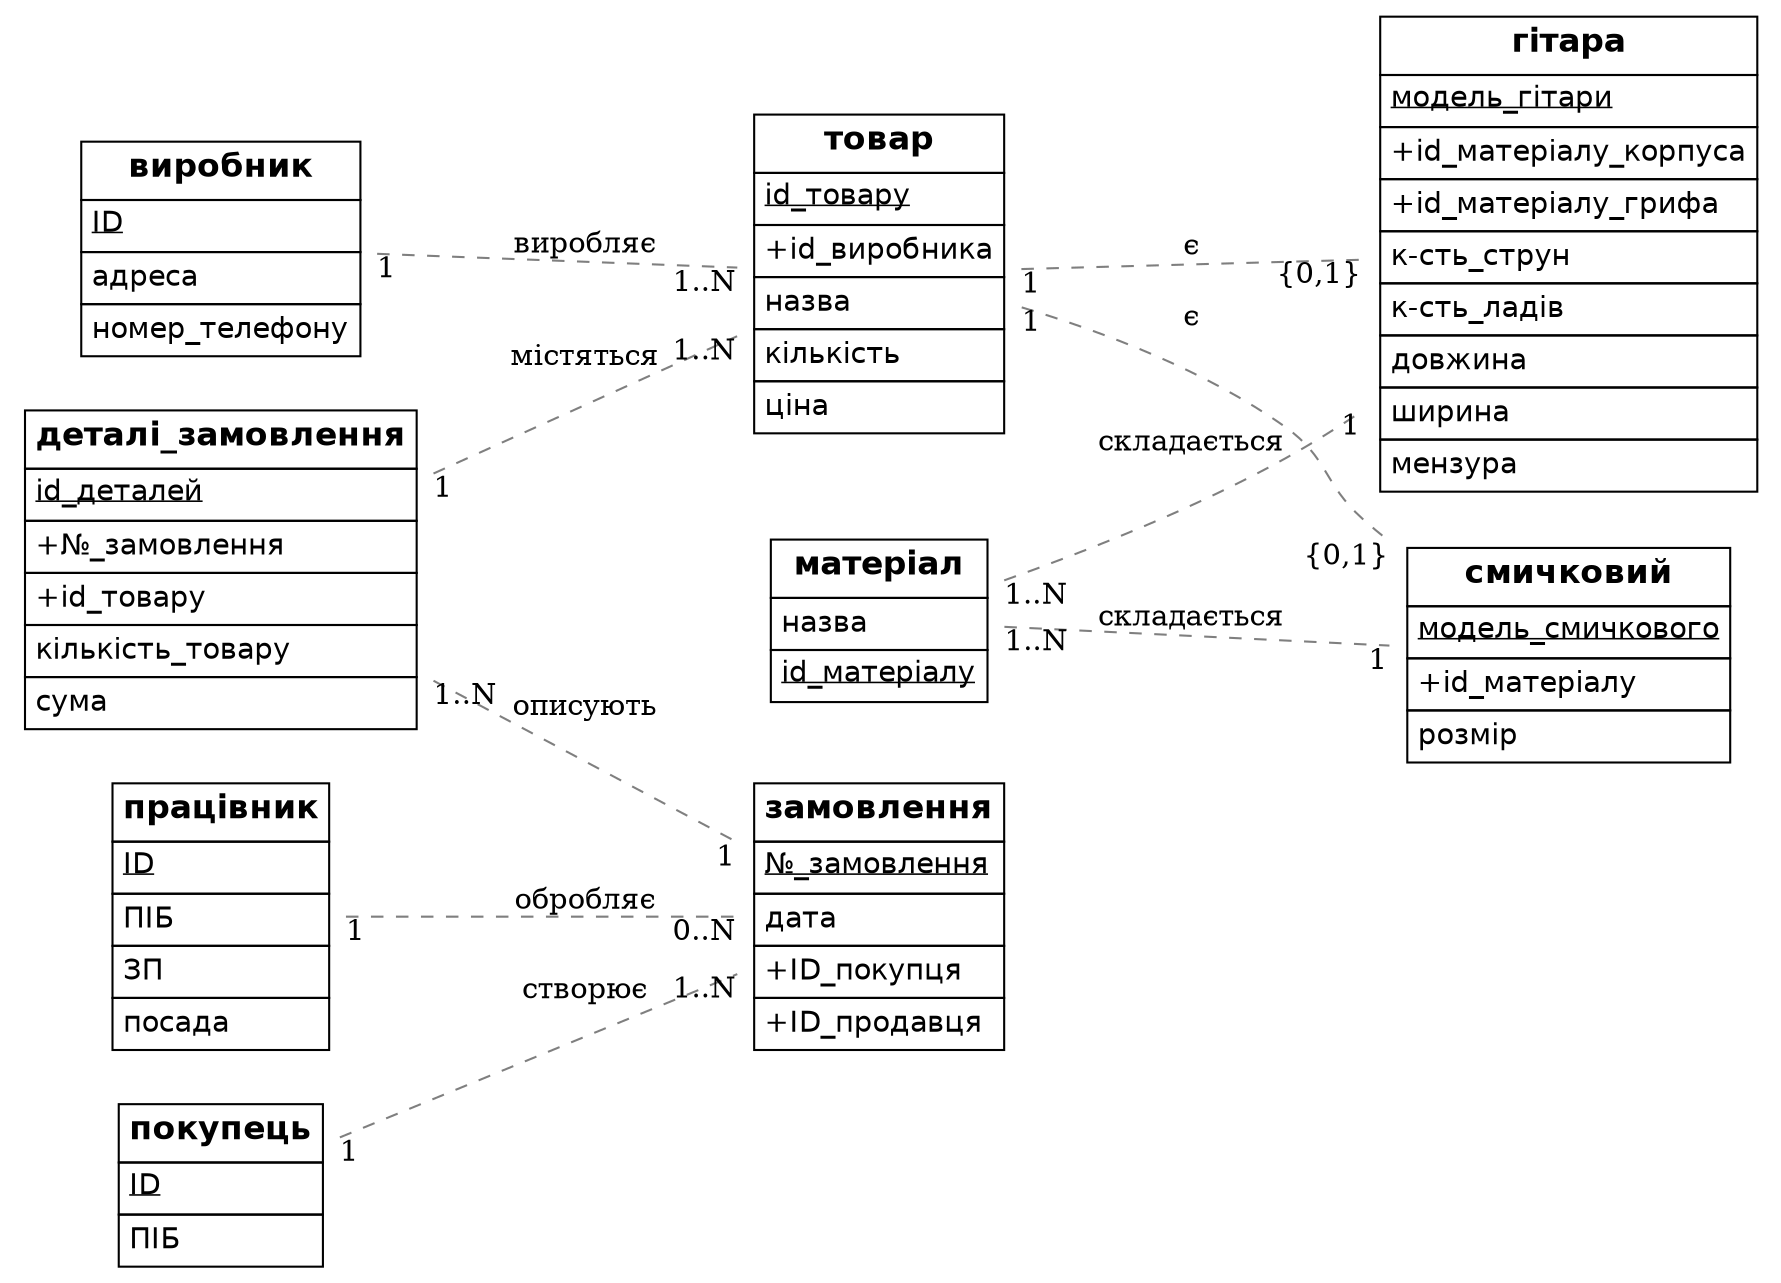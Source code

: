  graph {
    graph [rankdir=LR];
    node [label="\N",
        shape=plaintext
    ];
    edge [color=gray50,
        minlen=2,
        style=dashed
    ];

"матеріал" [label=<<FONT FACE="Helvetica"><TABLE BORDER="0" CELLBORDER="1" CELLPADDING="4" CELLSPACING="0"><TR><TD><B><FONT POINT-SIZE="16">матеріал</FONT></B></TD></TR><TR><TD ALIGN="LEFT"><FONT>назва</FONT></TD></TR><TR><TD ALIGN="LEFT"><u><FONT>id_матеріалу</FONT></u></TD></TR></TABLE></FONT>>];
"товар" [label=<<FONT FACE="Helvetica"><TABLE BORDER="0" CELLBORDER="1" CELLPADDING="4" CELLSPACING="0"><TR><TD><B><FONT POINT-SIZE="16">товар</FONT></B></TD></TR><TR><TD ALIGN="LEFT"><u><FONT>id_товару</FONT></u></TD></TR><TR><TD ALIGN="LEFT"><FONT>+id_виробника</FONT></TD></TR><TR><TD ALIGN="LEFT"><FONT>назва</FONT></TD></TR><TR><TD ALIGN="LEFT"><FONT>кількість</FONT></TD></TR><TR><TD ALIGN="LEFT"><FONT>ціна</FONT></TD></TR></TABLE></FONT>>];
"гітара" [label=<<FONT FACE="Helvetica"><TABLE BORDER="0" CELLBORDER="1" CELLPADDING="4" CELLSPACING="0"><TR><TD><B><FONT POINT-SIZE="16">гітара</FONT></B></TD></TR><TR><TD ALIGN="LEFT"><u><FONT>модель_гітари</FONT></u></TD></TR><TR><TD ALIGN="LEFT"><FONT>+id_матеріалу_корпуса</FONT></TD></TR><TR><TD ALIGN="LEFT"><FONT>+id_матеріалу_грифа</FONT></TD></TR><TR><TD ALIGN="LEFT"><FONT>к-сть_струн</FONT></TD></TR><TR><TD ALIGN="LEFT"><FONT>к-сть_ладів</FONT></TD></TR><TR><TD ALIGN="LEFT"><FONT>довжина</FONT></TD></TR><TR><TD ALIGN="LEFT"><FONT>ширина</FONT></TD></TR><TR><TD ALIGN="LEFT"><FONT>мензура</FONT></TD></TR></TABLE></FONT>>];
"смичковий" [label=<<FONT FACE="Helvetica"><TABLE BORDER="0" CELLBORDER="1" CELLPADDING="4" CELLSPACING="0"><TR><TD><B><FONT POINT-SIZE="16">смичковий</FONT></B></TD></TR><TR><TD ALIGN="LEFT"><u><FONT>модель_смичкового</FONT></u></TD></TR><TR><TD ALIGN="LEFT"><FONT>+id_матеріалу</FONT></TD></TR><TR><TD ALIGN="LEFT"><FONT>розмір</FONT></TD></TR></TABLE></FONT>>];
"виробник" [label=<<FONT FACE="Helvetica"><TABLE BORDER="0" CELLBORDER="1" CELLPADDING="4" CELLSPACING="0"><TR><TD><B><FONT POINT-SIZE="16">виробник</FONT></B></TD></TR><TR><TD ALIGN="LEFT"><u><FONT>ID</FONT></u></TD></TR><TR><TD ALIGN="LEFT"><FONT>адреса</FONT></TD></TR><TR><TD ALIGN="LEFT"><FONT>номер_телефону</FONT></TD></TR></TABLE></FONT>>];
"працівник" [label=<<FONT FACE="Helvetica"><TABLE BORDER="0" CELLBORDER="1" CELLPADDING="4" CELLSPACING="0"><TR><TD><B><FONT POINT-SIZE="16">працівник</FONT></B></TD></TR><TR><TD ALIGN="LEFT"><u><FONT>ID</FONT></u></TD></TR><TR><TD ALIGN="LEFT"><FONT>ПІБ</FONT></TD></TR><TR><TD ALIGN="LEFT"><FONT>ЗП</FONT></TD></TR><TR><TD ALIGN="LEFT"><FONT>посада</FONT></TD></TR></TABLE></FONT>>];
"покупець" [label=<<FONT FACE="Helvetica"><TABLE BORDER="0" CELLBORDER="1" CELLPADDING="4" CELLSPACING="0"><TR><TD><B><FONT POINT-SIZE="16">покупець</FONT></B></TD></TR><TR><TD ALIGN="LEFT"><u><FONT>ID</FONT></u></TD></TR><TR><TD ALIGN="LEFT"><FONT>ПІБ</FONT></TD></TR></TABLE></FONT>>];
"замовлення" [label=<<FONT FACE="Helvetica"><TABLE BORDER="0" CELLBORDER="1" CELLPADDING="4" CELLSPACING="0"><TR><TD><B><FONT POINT-SIZE="16">замовлення</FONT></B></TD></TR><TR><TD ALIGN="LEFT"><u><FONT>№_замовлення</FONT></u></TD></TR><TR><TD ALIGN="LEFT"><FONT>дата</FONT></TD></TR><TR><TD ALIGN="LEFT"><FONT>+ID_покупця</FONT></TD></TR><TR><TD ALIGN="LEFT"><FONT>+ID_продавця</FONT></TD></TR></TABLE></FONT>>];
"деталі_замовлення" [label=<<FONT FACE="Helvetica"><TABLE BORDER="0" CELLBORDER="1" CELLPADDING="4" CELLSPACING="0"><TR><TD><B><FONT POINT-SIZE="16">деталі_замовлення</FONT></B></TD></TR><TR><TD ALIGN="LEFT"><u><FONT>id_деталей</FONT></u></TD></TR><TR><TD ALIGN="LEFT"><FONT>+№_замовлення</FONT></TD></TR><TR><TD ALIGN="LEFT"><FONT>+id_товару</FONT></TD></TR><TR><TD ALIGN="LEFT"><FONT>кількість_товару</FONT></TD></TR><TR><TD ALIGN="LEFT"><FONT>сума</FONT></TD></TR></TABLE></FONT>>];
"матеріал" -- "гітара" [taillabel=<<FONT>1..N</FONT>>,label=<<FONT>складається</FONT>>,headlabel=<<FONT>1</FONT>>];
"матеріал" -- "смичковий" [taillabel=<<FONT>1..N</FONT>>,label=<<FONT>складається</FONT>>,headlabel=<<FONT>1</FONT>>];
"виробник" -- "товар" [taillabel=<<FONT>1</FONT>>,label=<<FONT>виробляє</FONT>>,headlabel=<<FONT>1..N</FONT>>];
"покупець" -- "замовлення" [taillabel=<<FONT>1</FONT>>,label=<<FONT>створює</FONT>>,headlabel=<<FONT>1..N</FONT>>];
"працівник" -- "замовлення" [taillabel=<<FONT>1</FONT>>,label=<<FONT>обробляє</FONT>>,headlabel=<<FONT>0..N</FONT>>];
"товар" -- "гітара" [taillabel=<<FONT>1</FONT>>,label=<<FONT>є</FONT>>,headlabel=<<FONT>{0,1}</FONT>>];
"товар" -- "смичковий" [taillabel=<<FONT>1</FONT>>,label=<<FONT>є</FONT>>,headlabel=<<FONT>{0,1}</FONT>>];
"деталі_замовлення" -- "замовлення" [taillabel=<<FONT>1..N</FONT>>,label=<<FONT>описують</FONT>>,headlabel=<<FONT>1</FONT>>];
"деталі_замовлення" -- "товар" [taillabel=<<FONT>1</FONT>>,label=<<FONT>містяться</FONT>>,headlabel=<<FONT>1..N</FONT>>];
}
